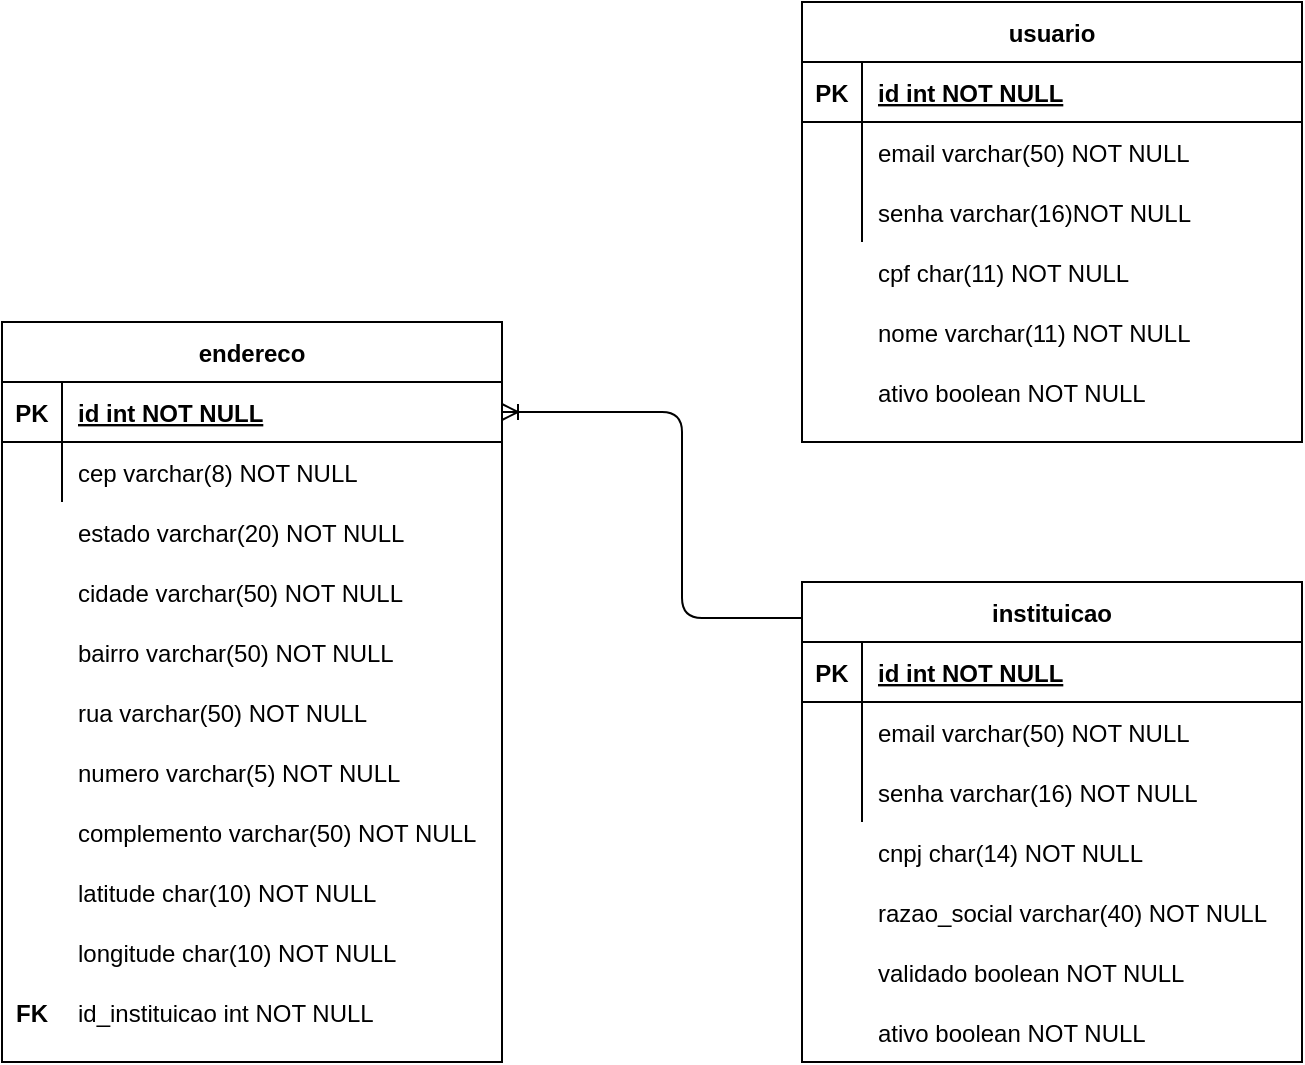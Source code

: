 <mxfile version="14.6.11" type="github">
  <diagram id="AAyY5EoGo7WttroAgmci" name="Page-1">
    <mxGraphModel dx="1038" dy="548" grid="1" gridSize="10" guides="1" tooltips="1" connect="1" arrows="1" fold="1" page="1" pageScale="1" pageWidth="827" pageHeight="1169" math="0" shadow="0">
      <root>
        <mxCell id="0" />
        <mxCell id="1" parent="0" />
        <mxCell id="ffaveChm2DzgRDTnNmJ_-1" value="usuario" style="shape=table;startSize=30;container=1;collapsible=1;childLayout=tableLayout;fixedRows=1;rowLines=0;fontStyle=1;align=center;resizeLast=1;" vertex="1" parent="1">
          <mxGeometry x="450" y="120" width="250" height="220" as="geometry" />
        </mxCell>
        <mxCell id="ffaveChm2DzgRDTnNmJ_-2" value="" style="shape=partialRectangle;collapsible=0;dropTarget=0;pointerEvents=0;fillColor=none;points=[[0,0.5],[1,0.5]];portConstraint=eastwest;top=0;left=0;right=0;bottom=1;" vertex="1" parent="ffaveChm2DzgRDTnNmJ_-1">
          <mxGeometry y="30" width="250" height="30" as="geometry" />
        </mxCell>
        <mxCell id="ffaveChm2DzgRDTnNmJ_-3" value="PK" style="shape=partialRectangle;overflow=hidden;connectable=0;fillColor=none;top=0;left=0;bottom=0;right=0;fontStyle=1;" vertex="1" parent="ffaveChm2DzgRDTnNmJ_-2">
          <mxGeometry width="30" height="30" as="geometry" />
        </mxCell>
        <mxCell id="ffaveChm2DzgRDTnNmJ_-4" value="id int NOT NULL " style="shape=partialRectangle;overflow=hidden;connectable=0;fillColor=none;top=0;left=0;bottom=0;right=0;align=left;spacingLeft=6;fontStyle=5;" vertex="1" parent="ffaveChm2DzgRDTnNmJ_-2">
          <mxGeometry x="30" width="220" height="30" as="geometry" />
        </mxCell>
        <mxCell id="ffaveChm2DzgRDTnNmJ_-5" value="" style="shape=partialRectangle;collapsible=0;dropTarget=0;pointerEvents=0;fillColor=none;points=[[0,0.5],[1,0.5]];portConstraint=eastwest;top=0;left=0;right=0;bottom=0;" vertex="1" parent="ffaveChm2DzgRDTnNmJ_-1">
          <mxGeometry y="60" width="250" height="30" as="geometry" />
        </mxCell>
        <mxCell id="ffaveChm2DzgRDTnNmJ_-6" value="" style="shape=partialRectangle;overflow=hidden;connectable=0;fillColor=none;top=0;left=0;bottom=0;right=0;" vertex="1" parent="ffaveChm2DzgRDTnNmJ_-5">
          <mxGeometry width="30" height="30" as="geometry" />
        </mxCell>
        <mxCell id="ffaveChm2DzgRDTnNmJ_-7" value="email varchar(50) NOT NULL" style="shape=partialRectangle;overflow=hidden;connectable=0;fillColor=none;top=0;left=0;bottom=0;right=0;align=left;spacingLeft=6;" vertex="1" parent="ffaveChm2DzgRDTnNmJ_-5">
          <mxGeometry x="30" width="220" height="30" as="geometry" />
        </mxCell>
        <mxCell id="ffaveChm2DzgRDTnNmJ_-8" value="" style="shape=partialRectangle;collapsible=0;dropTarget=0;pointerEvents=0;fillColor=none;points=[[0,0.5],[1,0.5]];portConstraint=eastwest;top=0;left=0;right=0;bottom=0;" vertex="1" parent="ffaveChm2DzgRDTnNmJ_-1">
          <mxGeometry y="90" width="250" height="30" as="geometry" />
        </mxCell>
        <mxCell id="ffaveChm2DzgRDTnNmJ_-9" value="" style="shape=partialRectangle;overflow=hidden;connectable=0;fillColor=none;top=0;left=0;bottom=0;right=0;" vertex="1" parent="ffaveChm2DzgRDTnNmJ_-8">
          <mxGeometry width="30" height="30" as="geometry" />
        </mxCell>
        <mxCell id="ffaveChm2DzgRDTnNmJ_-10" value="senha varchar(16)NOT NULL" style="shape=partialRectangle;overflow=hidden;connectable=0;fillColor=none;top=0;left=0;bottom=0;right=0;align=left;spacingLeft=6;" vertex="1" parent="ffaveChm2DzgRDTnNmJ_-8">
          <mxGeometry x="30" width="220" height="30" as="geometry" />
        </mxCell>
        <mxCell id="ffaveChm2DzgRDTnNmJ_-11" value="instituicao" style="shape=table;startSize=30;container=1;collapsible=1;childLayout=tableLayout;fixedRows=1;rowLines=0;fontStyle=1;align=center;resizeLast=1;" vertex="1" parent="1">
          <mxGeometry x="450" y="410" width="250" height="240" as="geometry">
            <mxRectangle x="435" y="400" width="90" height="30" as="alternateBounds" />
          </mxGeometry>
        </mxCell>
        <mxCell id="ffaveChm2DzgRDTnNmJ_-12" value="" style="shape=partialRectangle;collapsible=0;dropTarget=0;pointerEvents=0;fillColor=none;points=[[0,0.5],[1,0.5]];portConstraint=eastwest;top=0;left=0;right=0;bottom=1;" vertex="1" parent="ffaveChm2DzgRDTnNmJ_-11">
          <mxGeometry y="30" width="250" height="30" as="geometry" />
        </mxCell>
        <mxCell id="ffaveChm2DzgRDTnNmJ_-13" value="PK" style="shape=partialRectangle;overflow=hidden;connectable=0;fillColor=none;top=0;left=0;bottom=0;right=0;fontStyle=1;" vertex="1" parent="ffaveChm2DzgRDTnNmJ_-12">
          <mxGeometry width="30" height="30" as="geometry" />
        </mxCell>
        <mxCell id="ffaveChm2DzgRDTnNmJ_-14" value="id int NOT NULL " style="shape=partialRectangle;overflow=hidden;connectable=0;fillColor=none;top=0;left=0;bottom=0;right=0;align=left;spacingLeft=6;fontStyle=5;" vertex="1" parent="ffaveChm2DzgRDTnNmJ_-12">
          <mxGeometry x="30" width="220" height="30" as="geometry" />
        </mxCell>
        <mxCell id="ffaveChm2DzgRDTnNmJ_-15" value="" style="shape=partialRectangle;collapsible=0;dropTarget=0;pointerEvents=0;fillColor=none;points=[[0,0.5],[1,0.5]];portConstraint=eastwest;top=0;left=0;right=0;bottom=0;" vertex="1" parent="ffaveChm2DzgRDTnNmJ_-11">
          <mxGeometry y="60" width="250" height="30" as="geometry" />
        </mxCell>
        <mxCell id="ffaveChm2DzgRDTnNmJ_-16" value="" style="shape=partialRectangle;overflow=hidden;connectable=0;fillColor=none;top=0;left=0;bottom=0;right=0;" vertex="1" parent="ffaveChm2DzgRDTnNmJ_-15">
          <mxGeometry width="30" height="30" as="geometry" />
        </mxCell>
        <mxCell id="ffaveChm2DzgRDTnNmJ_-17" value="email varchar(50) NOT NULL" style="shape=partialRectangle;overflow=hidden;connectable=0;fillColor=none;top=0;left=0;bottom=0;right=0;align=left;spacingLeft=6;" vertex="1" parent="ffaveChm2DzgRDTnNmJ_-15">
          <mxGeometry x="30" width="220" height="30" as="geometry" />
        </mxCell>
        <mxCell id="ffaveChm2DzgRDTnNmJ_-18" value="" style="shape=partialRectangle;collapsible=0;dropTarget=0;pointerEvents=0;fillColor=none;points=[[0,0.5],[1,0.5]];portConstraint=eastwest;top=0;left=0;right=0;bottom=0;" vertex="1" parent="ffaveChm2DzgRDTnNmJ_-11">
          <mxGeometry y="90" width="250" height="30" as="geometry" />
        </mxCell>
        <mxCell id="ffaveChm2DzgRDTnNmJ_-19" value="" style="shape=partialRectangle;overflow=hidden;connectable=0;fillColor=none;top=0;left=0;bottom=0;right=0;" vertex="1" parent="ffaveChm2DzgRDTnNmJ_-18">
          <mxGeometry width="30" height="30" as="geometry" />
        </mxCell>
        <mxCell id="ffaveChm2DzgRDTnNmJ_-20" value="senha varchar(16) NOT NULL" style="shape=partialRectangle;overflow=hidden;connectable=0;fillColor=none;top=0;left=0;bottom=0;right=0;align=left;spacingLeft=6;" vertex="1" parent="ffaveChm2DzgRDTnNmJ_-18">
          <mxGeometry x="30" width="220" height="30" as="geometry" />
        </mxCell>
        <mxCell id="ffaveChm2DzgRDTnNmJ_-21" value="endereco" style="shape=table;startSize=30;container=1;collapsible=1;childLayout=tableLayout;fixedRows=1;rowLines=0;fontStyle=1;align=center;resizeLast=1;" vertex="1" parent="1">
          <mxGeometry x="50" y="280" width="250" height="370" as="geometry" />
        </mxCell>
        <mxCell id="ffaveChm2DzgRDTnNmJ_-22" value="" style="shape=partialRectangle;collapsible=0;dropTarget=0;pointerEvents=0;fillColor=none;points=[[0,0.5],[1,0.5]];portConstraint=eastwest;top=0;left=0;right=0;bottom=1;" vertex="1" parent="ffaveChm2DzgRDTnNmJ_-21">
          <mxGeometry y="30" width="250" height="30" as="geometry" />
        </mxCell>
        <mxCell id="ffaveChm2DzgRDTnNmJ_-23" value="PK" style="shape=partialRectangle;overflow=hidden;connectable=0;fillColor=none;top=0;left=0;bottom=0;right=0;fontStyle=1;" vertex="1" parent="ffaveChm2DzgRDTnNmJ_-22">
          <mxGeometry width="30" height="30" as="geometry" />
        </mxCell>
        <mxCell id="ffaveChm2DzgRDTnNmJ_-24" value="id int NOT NULL " style="shape=partialRectangle;overflow=hidden;connectable=0;fillColor=none;top=0;left=0;bottom=0;right=0;align=left;spacingLeft=6;fontStyle=5;" vertex="1" parent="ffaveChm2DzgRDTnNmJ_-22">
          <mxGeometry x="30" width="220" height="30" as="geometry" />
        </mxCell>
        <mxCell id="ffaveChm2DzgRDTnNmJ_-25" value="" style="shape=partialRectangle;collapsible=0;dropTarget=0;pointerEvents=0;fillColor=none;points=[[0,0.5],[1,0.5]];portConstraint=eastwest;top=0;left=0;right=0;bottom=0;" vertex="1" parent="ffaveChm2DzgRDTnNmJ_-21">
          <mxGeometry y="60" width="250" height="30" as="geometry" />
        </mxCell>
        <mxCell id="ffaveChm2DzgRDTnNmJ_-26" value="" style="shape=partialRectangle;overflow=hidden;connectable=0;fillColor=none;top=0;left=0;bottom=0;right=0;" vertex="1" parent="ffaveChm2DzgRDTnNmJ_-25">
          <mxGeometry width="30" height="30" as="geometry" />
        </mxCell>
        <mxCell id="ffaveChm2DzgRDTnNmJ_-27" value="cep varchar(8) NOT NULL" style="shape=partialRectangle;overflow=hidden;connectable=0;fillColor=none;top=0;left=0;bottom=0;right=0;align=left;spacingLeft=6;" vertex="1" parent="ffaveChm2DzgRDTnNmJ_-25">
          <mxGeometry x="30" width="220" height="30" as="geometry" />
        </mxCell>
        <mxCell id="ffaveChm2DzgRDTnNmJ_-28" value="cpf char(11) NOT NULL" style="shape=partialRectangle;overflow=hidden;connectable=0;fillColor=none;top=0;left=0;bottom=0;right=0;align=left;spacingLeft=6;" vertex="1" parent="1">
          <mxGeometry x="480" y="240" width="220" height="30" as="geometry" />
        </mxCell>
        <mxCell id="ffaveChm2DzgRDTnNmJ_-29" value="nome varchar(11) NOT NULL" style="shape=partialRectangle;overflow=hidden;connectable=0;fillColor=none;top=0;left=0;bottom=0;right=0;align=left;spacingLeft=6;" vertex="1" parent="1">
          <mxGeometry x="480" y="270" width="220" height="30" as="geometry" />
        </mxCell>
        <mxCell id="ffaveChm2DzgRDTnNmJ_-30" value="ativo boolean NOT NULL" style="shape=partialRectangle;overflow=hidden;connectable=0;fillColor=none;top=0;left=0;bottom=0;right=0;align=left;spacingLeft=6;" vertex="1" parent="1">
          <mxGeometry x="480" y="300" width="220" height="30" as="geometry" />
        </mxCell>
        <mxCell id="ffaveChm2DzgRDTnNmJ_-31" value="cnpj char(14) NOT NULL" style="shape=partialRectangle;overflow=hidden;connectable=0;fillColor=none;top=0;left=0;bottom=0;right=0;align=left;spacingLeft=6;" vertex="1" parent="1">
          <mxGeometry x="480" y="530" width="220" height="30" as="geometry" />
        </mxCell>
        <mxCell id="ffaveChm2DzgRDTnNmJ_-32" value="razao_social varchar(40) NOT NULL" style="shape=partialRectangle;overflow=hidden;connectable=0;fillColor=none;top=0;left=0;bottom=0;right=0;align=left;spacingLeft=6;" vertex="1" parent="1">
          <mxGeometry x="480" y="560" width="220" height="30" as="geometry" />
        </mxCell>
        <mxCell id="ffaveChm2DzgRDTnNmJ_-33" value="validado boolean NOT NULL" style="shape=partialRectangle;overflow=hidden;connectable=0;fillColor=none;top=0;left=0;bottom=0;right=0;align=left;spacingLeft=6;" vertex="1" parent="1">
          <mxGeometry x="480" y="590" width="220" height="30" as="geometry" />
        </mxCell>
        <mxCell id="ffaveChm2DzgRDTnNmJ_-34" value="ativo boolean NOT NULL" style="shape=partialRectangle;overflow=hidden;connectable=0;fillColor=none;top=0;left=0;bottom=0;right=0;align=left;spacingLeft=6;" vertex="1" parent="1">
          <mxGeometry x="480" y="620" width="220" height="30" as="geometry" />
        </mxCell>
        <mxCell id="ffaveChm2DzgRDTnNmJ_-35" value="estado varchar(20) NOT NULL" style="shape=partialRectangle;overflow=hidden;connectable=0;fillColor=none;top=0;left=0;bottom=0;right=0;align=left;spacingLeft=6;" vertex="1" parent="1">
          <mxGeometry x="80" y="370" width="220" height="30" as="geometry" />
        </mxCell>
        <mxCell id="ffaveChm2DzgRDTnNmJ_-36" value="cidade varchar(50) NOT NULL" style="shape=partialRectangle;overflow=hidden;connectable=0;fillColor=none;top=0;left=0;bottom=0;right=0;align=left;spacingLeft=6;" vertex="1" parent="1">
          <mxGeometry x="80" y="400" width="220" height="30" as="geometry" />
        </mxCell>
        <mxCell id="ffaveChm2DzgRDTnNmJ_-37" value="bairro varchar(50) NOT NULL" style="shape=partialRectangle;overflow=hidden;connectable=0;fillColor=none;top=0;left=0;bottom=0;right=0;align=left;spacingLeft=6;" vertex="1" parent="1">
          <mxGeometry x="80" y="430" width="220" height="30" as="geometry" />
        </mxCell>
        <mxCell id="ffaveChm2DzgRDTnNmJ_-38" value="rua varchar(50) NOT NULL" style="shape=partialRectangle;overflow=hidden;connectable=0;fillColor=none;top=0;left=0;bottom=0;right=0;align=left;spacingLeft=6;" vertex="1" parent="1">
          <mxGeometry x="80" y="460" width="220" height="30" as="geometry" />
        </mxCell>
        <mxCell id="ffaveChm2DzgRDTnNmJ_-39" value="numero varchar(5) NOT NULL" style="shape=partialRectangle;overflow=hidden;connectable=0;fillColor=none;top=0;left=0;bottom=0;right=0;align=left;spacingLeft=6;" vertex="1" parent="1">
          <mxGeometry x="80" y="490" width="220" height="30" as="geometry" />
        </mxCell>
        <mxCell id="ffaveChm2DzgRDTnNmJ_-40" value="complemento varchar(50) NOT NULL" style="shape=partialRectangle;overflow=hidden;connectable=0;fillColor=none;top=0;left=0;bottom=0;right=0;align=left;spacingLeft=6;" vertex="1" parent="1">
          <mxGeometry x="80" y="520" width="220" height="30" as="geometry" />
        </mxCell>
        <mxCell id="ffaveChm2DzgRDTnNmJ_-41" value="id_instituicao int NOT NULL" style="shape=partialRectangle;overflow=hidden;connectable=0;fillColor=none;top=0;left=0;bottom=0;right=0;align=left;spacingLeft=6;" vertex="1" parent="1">
          <mxGeometry x="80" y="610" width="220" height="30" as="geometry" />
        </mxCell>
        <mxCell id="ffaveChm2DzgRDTnNmJ_-42" value="FK" style="shape=partialRectangle;overflow=hidden;connectable=0;fillColor=none;top=0;left=0;bottom=0;right=0;fontStyle=1;" vertex="1" parent="1">
          <mxGeometry x="50" y="610" width="30" height="30" as="geometry" />
        </mxCell>
        <mxCell id="ffaveChm2DzgRDTnNmJ_-43" value="" style="fontSize=12;html=1;endArrow=ERoneToMany;elbow=vertical;entryX=1;entryY=0.5;entryDx=0;entryDy=0;edgeStyle=orthogonalEdgeStyle;" edge="1" parent="1" source="ffaveChm2DzgRDTnNmJ_-11" target="ffaveChm2DzgRDTnNmJ_-22">
          <mxGeometry width="100" height="100" relative="1" as="geometry">
            <mxPoint x="306.3" y="420" as="sourcePoint" />
            <mxPoint x="406.3" y="320" as="targetPoint" />
            <Array as="points">
              <mxPoint x="390" y="428" />
              <mxPoint x="390" y="325" />
            </Array>
          </mxGeometry>
        </mxCell>
        <mxCell id="ffaveChm2DzgRDTnNmJ_-44" value="latitude char(10) NOT NULL" style="shape=partialRectangle;overflow=hidden;connectable=0;fillColor=none;top=0;left=0;bottom=0;right=0;align=left;spacingLeft=6;" vertex="1" parent="1">
          <mxGeometry x="80" y="550" width="220" height="30" as="geometry" />
        </mxCell>
        <mxCell id="ffaveChm2DzgRDTnNmJ_-45" value="longitude char(10) NOT NULL" style="shape=partialRectangle;overflow=hidden;connectable=0;fillColor=none;top=0;left=0;bottom=0;right=0;align=left;spacingLeft=6;" vertex="1" parent="1">
          <mxGeometry x="80" y="580" width="220" height="30" as="geometry" />
        </mxCell>
      </root>
    </mxGraphModel>
  </diagram>
</mxfile>
